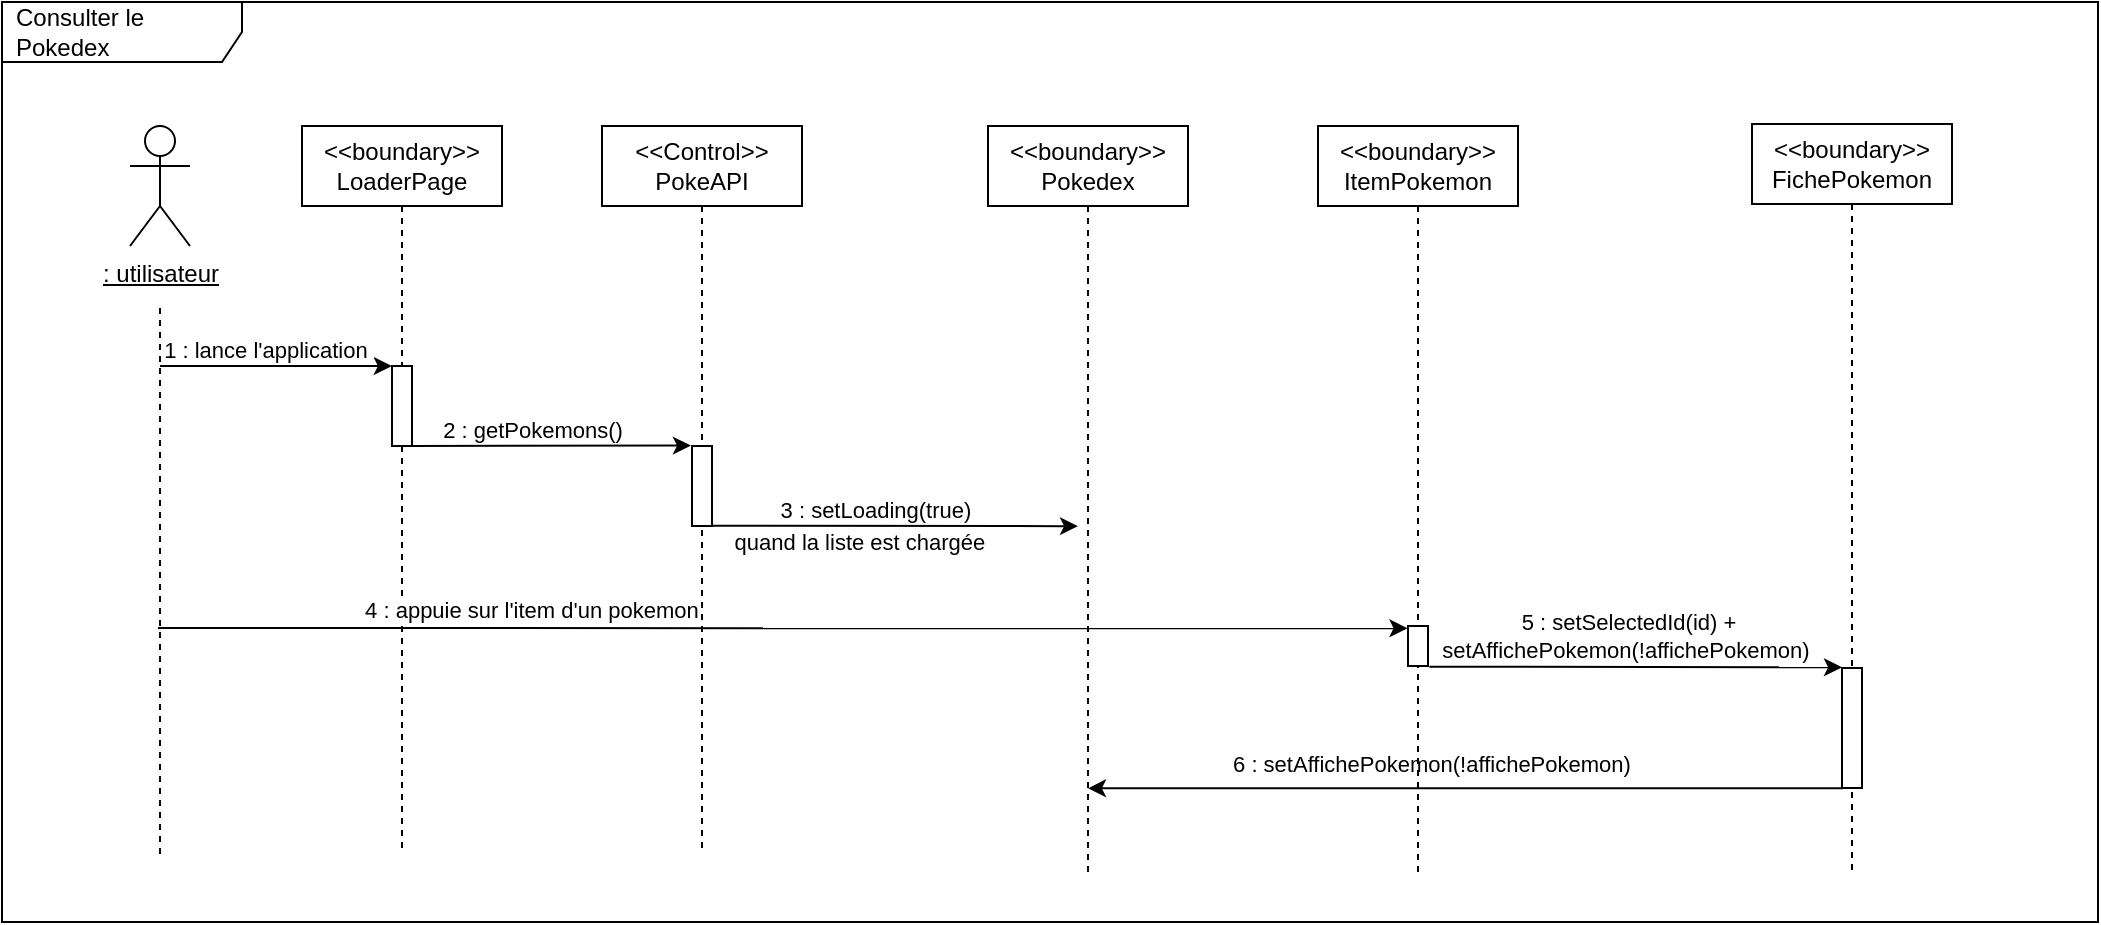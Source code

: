 <mxfile>
    <diagram id="RzKq9KF5NWwgLoKb3BY6" name="Page-1">
        <mxGraphModel dx="360" dy="426" grid="1" gridSize="10" guides="1" tooltips="1" connect="1" arrows="1" fold="1" page="1" pageScale="1" pageWidth="1654" pageHeight="1169" math="0" shadow="0">
            <root>
                <mxCell id="0"/>
                <mxCell id="1" parent="0"/>
                <mxCell id="46" value="Consulter le Pokedex" style="shape=umlFrame;whiteSpace=wrap;html=1;width=120;height=30;boundedLbl=1;verticalAlign=middle;align=left;spacingLeft=5;" parent="1" vertex="1">
                    <mxGeometry x="392" y="354" width="1048" height="460" as="geometry"/>
                </mxCell>
                <mxCell id="2" value="&lt;u&gt;: utilisateur&lt;/u&gt;" style="shape=umlActor;verticalLabelPosition=bottom;verticalAlign=top;html=1;" parent="1" vertex="1">
                    <mxGeometry x="456" y="416" width="30" height="60" as="geometry"/>
                </mxCell>
                <mxCell id="3" value="&amp;lt;&amp;lt;boundary&amp;gt;&amp;gt;&lt;br&gt;LoaderPage" style="shape=umlLifeline;perimeter=lifelinePerimeter;whiteSpace=wrap;html=1;container=1;collapsible=0;recursiveResize=0;outlineConnect=0;" parent="1" vertex="1">
                    <mxGeometry x="542" y="416" width="100" height="364" as="geometry"/>
                </mxCell>
                <mxCell id="4" value="" style="html=1;points=[];perimeter=orthogonalPerimeter;" parent="3" vertex="1">
                    <mxGeometry x="45" y="120" width="10" height="40" as="geometry"/>
                </mxCell>
                <mxCell id="50" value="" style="endArrow=classic;html=1;entryX=-0.053;entryY=-0.005;entryDx=0;entryDy=0;entryPerimeter=0;" parent="3" target="49" edge="1">
                    <mxGeometry width="50" height="50" relative="1" as="geometry">
                        <mxPoint x="55" y="160" as="sourcePoint"/>
                        <mxPoint x="175.5" y="160" as="targetPoint"/>
                    </mxGeometry>
                </mxCell>
                <mxCell id="51" value="2 : getPokemons()" style="edgeLabel;html=1;align=center;verticalAlign=middle;resizable=0;points=[];" parent="50" vertex="1" connectable="0">
                    <mxGeometry x="-0.59" y="-1" relative="1" as="geometry">
                        <mxPoint x="31" y="-9" as="offset"/>
                    </mxGeometry>
                </mxCell>
                <mxCell id="7" value="&amp;lt;&amp;lt;boundary&amp;gt;&amp;gt;&lt;br&gt;FichePokemon" style="shape=umlLifeline;perimeter=lifelinePerimeter;whiteSpace=wrap;html=1;container=1;collapsible=0;recursiveResize=0;outlineConnect=0;" parent="1" vertex="1">
                    <mxGeometry x="1267" y="415" width="100" height="375" as="geometry"/>
                </mxCell>
                <mxCell id="8" value="" style="html=1;points=[];perimeter=orthogonalPerimeter;" parent="7" vertex="1">
                    <mxGeometry x="45" y="272" width="10" height="60" as="geometry"/>
                </mxCell>
                <mxCell id="12" value="" style="endArrow=none;dashed=1;html=1;" parent="1" edge="1">
                    <mxGeometry width="50" height="50" relative="1" as="geometry">
                        <mxPoint x="471" y="780" as="sourcePoint"/>
                        <mxPoint x="471" y="506" as="targetPoint"/>
                    </mxGeometry>
                </mxCell>
                <mxCell id="13" value="" style="endArrow=classic;html=1;entryX=-0.009;entryY=0;entryDx=0;entryDy=0;entryPerimeter=0;" parent="1" target="4" edge="1">
                    <mxGeometry width="50" height="50" relative="1" as="geometry">
                        <mxPoint x="471" y="536" as="sourcePoint"/>
                        <mxPoint x="572" y="536" as="targetPoint"/>
                    </mxGeometry>
                </mxCell>
                <mxCell id="14" value="1 : lance l'application&amp;nbsp;" style="edgeLabel;html=1;align=center;verticalAlign=middle;resizable=0;points=[];" parent="13" vertex="1" connectable="0">
                    <mxGeometry x="-0.59" y="-1" relative="1" as="geometry">
                        <mxPoint x="30" y="-9" as="offset"/>
                    </mxGeometry>
                </mxCell>
                <mxCell id="15" value="&amp;lt;&amp;lt;boundary&amp;gt;&amp;gt;&lt;br&gt;Pokedex" style="shape=umlLifeline;perimeter=lifelinePerimeter;whiteSpace=wrap;html=1;container=1;collapsible=0;recursiveResize=0;outlineConnect=0;" parent="1" vertex="1">
                    <mxGeometry x="885" y="416" width="100" height="374" as="geometry"/>
                </mxCell>
                <mxCell id="25" value="" style="endArrow=classic;html=1;entryX=-0.027;entryY=0.058;entryDx=0;entryDy=0;entryPerimeter=0;" parent="1" target="58" edge="1">
                    <mxGeometry width="50" height="50" relative="1" as="geometry">
                        <mxPoint x="470" y="667" as="sourcePoint"/>
                        <mxPoint x="1142" y="656" as="targetPoint"/>
                    </mxGeometry>
                </mxCell>
                <mxCell id="26" value="4 : appuie sur l'item d'un pokemon&amp;nbsp;&lt;span style=&quot;color: rgba(0 , 0 , 0 , 0) ; font-family: monospace ; font-size: 0px&quot;&gt;%3CmxGraphModel%3E%3Croot%3E%3CmxCell%20id%3D%220%22%2F%3E%3CmxCell%20id%3D%221%22%20parent%3D%220%22%2F%3E%3CmxCell%20id%3D%222%22%20value%3D%22%22%20style%3D%22endArrow%3Dclassic%3Bhtml%3D1%3B%22%20edge%3D%221%22%20parent%3D%221%22%3E%3CmxGeometry%20width%3D%2250%22%20height%3D%2250%22%20relative%3D%221%22%20as%3D%22geometry%22%3E%3CmxPoint%20x%3D%22315%22%20y%3D%22240%22%20as%3D%22sourcePoint%22%2F%3E%3CmxPoint%20x%3D%22484.5%22%20y%3D%22240%22%20as%3D%22targetPoint%22%2F%3E%3C%2FmxGeometry%3E%3C%2FmxCell%3E%3CmxCell%20id%3D%223%22%20value%3D%22%26lt%3Bfont%20style%3D%26quot%3Bfont-size%3A%2011px%26quot%3B%26gt%3B2%20%3A%26amp%3Bnbsp%3B%26lt%3Bspan%20style%3D%26quot%3Bbackground-color%3A%20rgb(30%20%2C%2030%20%2C%2030)%20%3B%20color%3A%20rgb(212%20%2C%20212%20%2C%20212)%20%3B%20font-family%3A%20%26amp%3B%2334%3Bconsolas%26amp%3B%2334%3B%20%2C%20%26amp%3B%2334%3Bcourier%20new%26amp%3B%2334%3B%20%2C%20monospace%26quot%3B%26gt%3BtoggleModals(%26lt%3B%2Fspan%26gt%3B%26lt%3Bspan%20style%3D%26quot%3Bfont-family%3A%20%26amp%3B%2334%3Bconsolas%26amp%3B%2334%3B%20%2C%20%26amp%3B%2334%3Bcourier%20new%26amp%3B%2334%3B%20%2C%20monospace%20%3B%20color%3A%20rgb(206%20%2C%20145%20%2C%20120)%26quot%3B%26gt%3B%26quot%3BsignUp%26quot%3B%26lt%3B%2Fspan%26gt%3B%26lt%3Bspan%20style%3D%26quot%3Bbackground-color%3A%20rgb(30%20%2C%2030%20%2C%2030)%20%3B%20color%3A%20rgb(212%20%2C%20212%20%2C%20212)%20%3B%20font-family%3A%20%26amp%3B%2334%3Bconsolas%26amp%3B%2334%3B%20%2C%20%26amp%3B%2334%3Bcourier%20new%26amp%3B%2334%3B%20%2C%20monospace%26quot%3B%26gt%3B)%26lt%3B%2Fspan%26gt%3B%26lt%3B%2Ffont%26gt%3B%22%20style%3D%22edgeLabel%3Bhtml%3D1%3Balign%3Dcenter%3BverticalAlign%3Dmiddle%3Bresizable%3D0%3Bpoints%3D%5B%5D%3B%22%20vertex%3D%221%22%20connectable%3D%220%22%20parent%3D%222%22%3E%3CmxGeometry%20x%3D%22-0.59%22%20y%3D%22-1%22%20relative%3D%221%22%20as%3D%22geometry%22%3E%3CmxPoint%20x%3D%2245%22%20y%3D%22-9%22%20as%3D%22offset%22%2F%3E%3C%2FmxGeometry%3E%3C%2FmxCell%3E%3C%2Froot%3E%3C%2FmxGraphModel%3E&lt;/span&gt;" style="edgeLabel;html=1;align=center;verticalAlign=middle;resizable=0;points=[];" parent="25" vertex="1" connectable="0">
                    <mxGeometry x="-0.59" y="-1" relative="1" as="geometry">
                        <mxPoint x="60" y="-10" as="offset"/>
                    </mxGeometry>
                </mxCell>
                <mxCell id="47" value="&lt;font style=&quot;font-size: 11px&quot;&gt;quand la liste est chargée&amp;nbsp;&lt;/font&gt;" style="edgeLabel;html=1;align=center;verticalAlign=middle;resizable=0;points=[];" parent="1" vertex="1" connectable="0">
                    <mxGeometry x="822.002" y="624" as="geometry"/>
                </mxCell>
                <mxCell id="48" value="&amp;lt;&amp;lt;Control&amp;gt;&amp;gt;&lt;br&gt;PokeAPI" style="shape=umlLifeline;perimeter=lifelinePerimeter;whiteSpace=wrap;html=1;container=1;collapsible=0;recursiveResize=0;outlineConnect=0;" parent="1" vertex="1">
                    <mxGeometry x="692" y="416" width="100" height="364" as="geometry"/>
                </mxCell>
                <mxCell id="49" value="" style="html=1;points=[];perimeter=orthogonalPerimeter;" parent="48" vertex="1">
                    <mxGeometry x="45" y="160" width="10" height="40" as="geometry"/>
                </mxCell>
                <mxCell id="19" value="" style="endArrow=classic;html=1;exitX=0.978;exitY=0.997;exitDx=0;exitDy=0;exitPerimeter=0;entryX=0.001;entryY=0.002;entryDx=0;entryDy=0;entryPerimeter=0;" parent="1" source="49" edge="1">
                    <mxGeometry width="50" height="50" relative="1" as="geometry">
                        <mxPoint x="752" y="616" as="sourcePoint"/>
                        <mxPoint x="930.01" y="616.08" as="targetPoint"/>
                    </mxGeometry>
                </mxCell>
                <mxCell id="20" value="&lt;font style=&quot;font-size: 11px&quot;&gt;3 : setLoading(true)&amp;nbsp;&lt;/font&gt;" style="edgeLabel;html=1;align=center;verticalAlign=middle;resizable=0;points=[];" parent="19" vertex="1" connectable="0">
                    <mxGeometry x="-0.59" y="-1" relative="1" as="geometry">
                        <mxPoint x="45" y="-9" as="offset"/>
                    </mxGeometry>
                </mxCell>
                <mxCell id="55" value="" style="endArrow=classic;html=1;exitX=0.055;exitY=1.003;exitDx=0;exitDy=0;exitPerimeter=0;" parent="1" source="8" target="15" edge="1">
                    <mxGeometry width="50" height="50" relative="1" as="geometry">
                        <mxPoint x="1296.22" y="740.0" as="sourcePoint"/>
                        <mxPoint x="1069.999" y="740.0" as="targetPoint"/>
                    </mxGeometry>
                </mxCell>
                <mxCell id="56" value="6 : setAffichePokemon(!affichePokemon)&amp;nbsp;" style="edgeLabel;html=1;align=center;verticalAlign=middle;resizable=0;points=[];" parent="55" vertex="1" connectable="0">
                    <mxGeometry x="0.265" y="-2" relative="1" as="geometry">
                        <mxPoint x="34" y="-10" as="offset"/>
                    </mxGeometry>
                </mxCell>
                <mxCell id="57" value="&amp;lt;&amp;lt;boundary&amp;gt;&amp;gt;&lt;br&gt;ItemPokemon" style="shape=umlLifeline;perimeter=lifelinePerimeter;whiteSpace=wrap;html=1;container=1;collapsible=0;recursiveResize=0;outlineConnect=0;" vertex="1" parent="1">
                    <mxGeometry x="1050" y="416" width="100" height="374" as="geometry"/>
                </mxCell>
                <mxCell id="58" value="" style="html=1;points=[];perimeter=orthogonalPerimeter;" vertex="1" parent="57">
                    <mxGeometry x="45" y="250" width="10" height="20" as="geometry"/>
                </mxCell>
                <mxCell id="59" value="" style="endArrow=classic;html=1;entryX=0;entryY=-0.006;entryDx=0;entryDy=0;entryPerimeter=0;exitX=1.067;exitY=1.017;exitDx=0;exitDy=0;exitPerimeter=0;" edge="1" parent="1" source="58" target="8">
                    <mxGeometry width="50" height="50" relative="1" as="geometry">
                        <mxPoint x="1070" y="686" as="sourcePoint"/>
                        <mxPoint x="1054.73" y="677.16" as="targetPoint"/>
                    </mxGeometry>
                </mxCell>
                <mxCell id="60" value="5 : setSelectedId(id) + &lt;br&gt;setAffichePokemon(!affichePokemon)&amp;nbsp;&lt;span style=&quot;color: rgba(0 , 0 , 0 , 0) ; font-family: monospace ; font-size: 0px&quot;&gt;%3CmxGraphModel%3E%3Croot%3E%3CmxCell%20id%3D%220%22%2F%3E%3CmxCell%20id%3D%221%22%20parent%3D%220%22%2F%3E%3CmxCell%20id%3D%222%22%20value%3D%22%22%20style%3D%22endArrow%3Dclassic%3Bhtml%3D1%3B%22%20edge%3D%221%22%20parent%3D%221%22%3E%3CmxGeometry%20width%3D%2250%22%20height%3D%2250%22%20relative%3D%221%22%20as%3D%22geometry%22%3E%3CmxPoint%20x%3D%22315%22%20y%3D%22240%22%20as%3D%22sourcePoint%22%2F%3E%3CmxPoint%20x%3D%22484.5%22%20y%3D%22240%22%20as%3D%22targetPoint%22%2F%3E%3C%2FmxGeometry%3E%3C%2FmxCell%3E%3CmxCell%20id%3D%223%22%20value%3D%22%26lt%3Bfont%20style%3D%26quot%3Bfont-size%3A%2011px%26quot%3B%26gt%3B2%20%3A%26amp%3Bnbsp%3B%26lt%3Bspan%20style%3D%26quot%3Bbackground-color%3A%20rgb(30%20%2C%2030%20%2C%2030)%20%3B%20color%3A%20rgb(212%20%2C%20212%20%2C%20212)%20%3B%20font-family%3A%20%26amp%3B%2334%3Bconsolas%26amp%3B%2334%3B%20%2C%20%26amp%3B%2334%3Bcourier%20new%26amp%3B%2334%3B%20%2C%20monospace%26quot%3B%26gt%3BtoggleModals(%26lt%3B%2Fspan%26gt%3B%26lt%3Bspan%20style%3D%26quot%3Bfont-family%3A%20%26amp%3B%2334%3Bconsolas%26amp%3B%2334%3B%20%2C%20%26amp%3B%2334%3Bcourier%20new%26amp%3B%2334%3B%20%2C%20monospace%20%3B%20color%3A%20rgb(206%20%2C%20145%20%2C%20120)%26quot%3B%26gt%3B%26quot%3BsignUp%26quot%3B%26lt%3B%2Fspan%26gt%3B%26lt%3Bspan%20style%3D%26quot%3Bbackground-color%3A%20rgb(30%20%2C%2030%20%2C%2030)%20%3B%20color%3A%20rgb(212%20%2C%20212%20%2C%20212)%20%3B%20font-family%3A%20%26amp%3B%2334%3Bconsolas%26amp%3B%2334%3B%20%2C%20%26amp%3B%2334%3Bcourier%20new%26amp%3B%2334%3B%20%2C%20monospace%26quot%3B%26gt%3B)%26lt%3B%2Fspan%26gt%3B%26lt%3B%2Ffont%26gt%3B%22%20style%3D%22edgeLabel%3Bhtml%3D1%3Balign%3Dcenter%3BverticalAlign%3Dmiddle%3Bresizable%3D0%3Bpoints%3D%5B%5D%3B%22%20vertex%3D%221%22%20connectable%3D%220%22%20parent%3D%222%22%3E%3CmxGeometry%20x%3D%22-0.59%22%20y%3D%22-1%22%20relative%3D%221%22%20as%3D%22geometry%22%3E%3CmxPoint%20x%3D%2245%22%20y%3D%22-9%22%20as%3D%22offset%22%2F%3E%3C%2FmxGeometry%3E%3C%2FmxCell%3E%3C%2Froot%3E%3C%2FmxGraphModel%3E&lt;/span&gt;" style="edgeLabel;html=1;align=center;verticalAlign=middle;resizable=0;points=[];" vertex="1" connectable="0" parent="59">
                    <mxGeometry x="-0.59" y="-1" relative="1" as="geometry">
                        <mxPoint x="57" y="-17" as="offset"/>
                    </mxGeometry>
                </mxCell>
            </root>
        </mxGraphModel>
    </diagram>
</mxfile>
